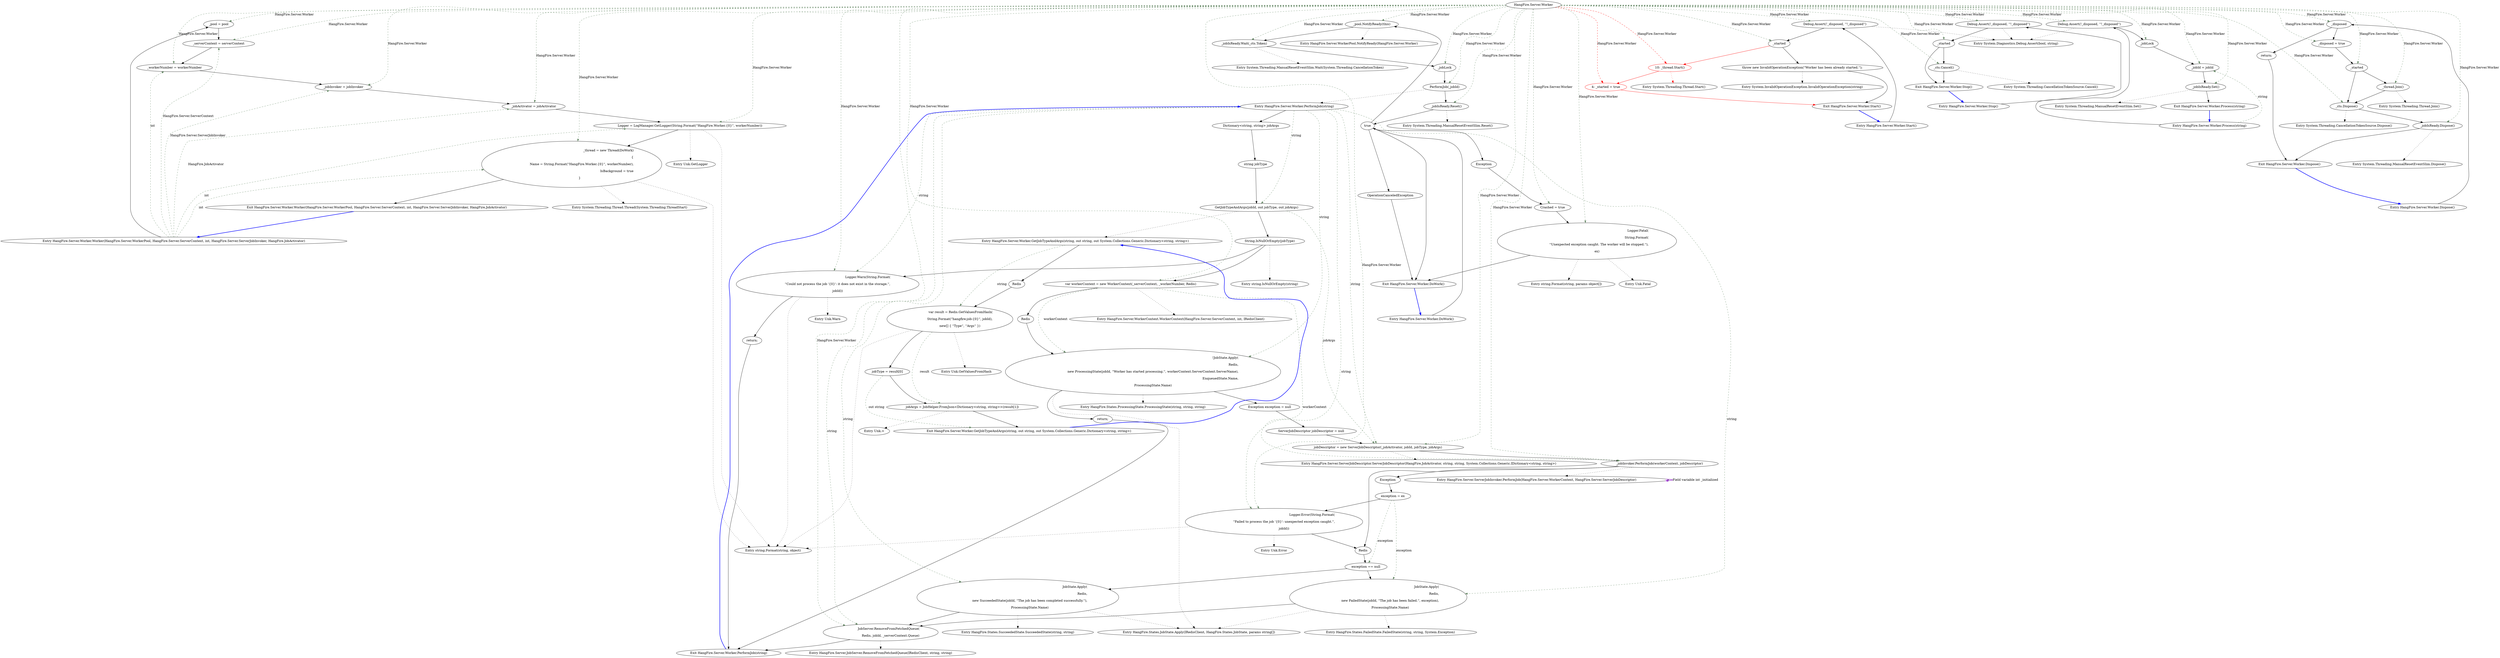 digraph  {
n107 [label="HangFire.Server.Worker", span=""];
n0 [cluster="HangFire.Server.Worker.Worker(HangFire.Server.WorkerPool, HangFire.Server.ServerContext, int, HangFire.Server.ServerJobInvoker, HangFire.JobActivator)", label="Entry HangFire.Server.Worker.Worker(HangFire.Server.WorkerPool, HangFire.Server.ServerContext, int, HangFire.Server.ServerJobInvoker, HangFire.JobActivator)", span="36-36"];
n1 [cluster="HangFire.Server.Worker.Worker(HangFire.Server.WorkerPool, HangFire.Server.ServerContext, int, HangFire.Server.ServerJobInvoker, HangFire.JobActivator)", label="_pool = pool", span="42-42"];
n2 [cluster="HangFire.Server.Worker.Worker(HangFire.Server.WorkerPool, HangFire.Server.ServerContext, int, HangFire.Server.ServerJobInvoker, HangFire.JobActivator)", label="_serverContext = serverContext", span="43-43"];
n3 [cluster="HangFire.Server.Worker.Worker(HangFire.Server.WorkerPool, HangFire.Server.ServerContext, int, HangFire.Server.ServerJobInvoker, HangFire.JobActivator)", label="_workerNumber = workerNumber", span="44-44"];
n4 [cluster="HangFire.Server.Worker.Worker(HangFire.Server.WorkerPool, HangFire.Server.ServerContext, int, HangFire.Server.ServerJobInvoker, HangFire.JobActivator)", label="_jobInvoker = jobInvoker", span="45-45"];
n5 [cluster="HangFire.Server.Worker.Worker(HangFire.Server.WorkerPool, HangFire.Server.ServerContext, int, HangFire.Server.ServerJobInvoker, HangFire.JobActivator)", label="_jobActivator = jobActivator", span="46-46"];
n6 [cluster="HangFire.Server.Worker.Worker(HangFire.Server.WorkerPool, HangFire.Server.ServerContext, int, HangFire.Server.ServerJobInvoker, HangFire.JobActivator)", label="Logger = LogManager.GetLogger(String.Format(''HangFire.Worker.{0}'', workerNumber))", span="48-48"];
n7 [cluster="HangFire.Server.Worker.Worker(HangFire.Server.WorkerPool, HangFire.Server.ServerContext, int, HangFire.Server.ServerJobInvoker, HangFire.JobActivator)", label="_thread = new Thread(DoWork)\r\n                {\r\n                    Name = String.Format(''HangFire.Worker.{0}'', workerNumber),\r\n                    IsBackground = true\r\n                }", span="50-54"];
n9 [cluster="string.Format(string, object)", label="Entry string.Format(string, object)", span="0-0"];
n10 [cluster="Unk.GetLogger", label="Entry Unk.GetLogger", span=""];
n8 [cluster="HangFire.Server.Worker.Worker(HangFire.Server.WorkerPool, HangFire.Server.ServerContext, int, HangFire.Server.ServerJobInvoker, HangFire.JobActivator)", label="Exit HangFire.Server.Worker.Worker(HangFire.Server.WorkerPool, HangFire.Server.ServerContext, int, HangFire.Server.ServerJobInvoker, HangFire.JobActivator)", span="36-36"];
n11 [cluster="System.Threading.Thread.Thread(System.Threading.ThreadStart)", label="Entry System.Threading.Thread.Thread(System.Threading.ThreadStart)", span="0-0"];
n12 [cluster="HangFire.Server.Worker.Start()", label="Entry HangFire.Server.Worker.Start()", span="57-57"];
n13 [cluster="HangFire.Server.Worker.Start()", label="Debug.Assert(!_disposed, ''!_disposed'')", span="59-59"];
n14 [cluster="HangFire.Server.Worker.Start()", label=_started, span="61-61"];
n19 [cluster="System.Diagnostics.Debug.Assert(bool, string)", label="Entry System.Diagnostics.Debug.Assert(bool, string)", span="0-0"];
n15 [cluster="HangFire.Server.Worker.Start()", label="throw new InvalidOperationException(''Worker has been already started.'');", span="63-63"];
n16 [cluster="HangFire.Server.Worker.Start()", color=red, community=0, label="10: _thread.Start()", span="66-66"];
n17 [cluster="HangFire.Server.Worker.Start()", color=red, community=0, label="4: _started = true", span="67-67"];
n21 [cluster="System.Threading.Thread.Start()", label="Entry System.Threading.Thread.Start()", span="0-0"];
n18 [cluster="HangFire.Server.Worker.Start()", label="Exit HangFire.Server.Worker.Start()", span="57-57"];
n20 [cluster="System.InvalidOperationException.InvalidOperationException(string)", label="Entry System.InvalidOperationException.InvalidOperationException(string)", span="0-0"];
n22 [cluster="HangFire.Server.Worker.Stop()", label="Entry HangFire.Server.Worker.Stop()", span="70-70"];
n23 [cluster="HangFire.Server.Worker.Stop()", label="Debug.Assert(!_disposed, ''!_disposed'')", span="72-72"];
n24 [cluster="HangFire.Server.Worker.Stop()", label=_started, span="74-74"];
n25 [cluster="HangFire.Server.Worker.Stop()", label="_cts.Cancel()", span="76-76"];
n26 [cluster="HangFire.Server.Worker.Stop()", label="Exit HangFire.Server.Worker.Stop()", span="70-70"];
n27 [cluster="System.Threading.CancellationTokenSource.Cancel()", label="Entry System.Threading.CancellationTokenSource.Cancel()", span="0-0"];
n28 [cluster="HangFire.Server.Worker.Process(string)", label="Entry HangFire.Server.Worker.Process(string)", span="98-98"];
n29 [cluster="HangFire.Server.Worker.Process(string)", label="Debug.Assert(!_disposed, ''!_disposed'')", span="100-100"];
n31 [cluster="HangFire.Server.Worker.Process(string)", label="_jobId = jobId", span="104-104"];
n30 [cluster="HangFire.Server.Worker.Process(string)", label=_jobLock, span="102-102"];
n32 [cluster="HangFire.Server.Worker.Process(string)", label="_jobIsReady.Set()", span="107-107"];
n33 [cluster="HangFire.Server.Worker.Process(string)", label="Exit HangFire.Server.Worker.Process(string)", span="98-98"];
n34 [cluster="System.Threading.ManualResetEventSlim.Set()", label="Entry System.Threading.ManualResetEventSlim.Set()", span="0-0"];
n35 [cluster="HangFire.Server.Worker.Dispose()", label="Entry HangFire.Server.Worker.Dispose()", span="110-110"];
n36 [cluster="HangFire.Server.Worker.Dispose()", label=_disposed, span="112-112"];
n37 [cluster="HangFire.Server.Worker.Dispose()", label="return;", span="113-113"];
n38 [cluster="HangFire.Server.Worker.Dispose()", label="_disposed = true", span="115-115"];
n39 [cluster="HangFire.Server.Worker.Dispose()", label=_started, span="117-117"];
n40 [cluster="HangFire.Server.Worker.Dispose()", label="_thread.Join()", span="119-119"];
n41 [cluster="HangFire.Server.Worker.Dispose()", label="_cts.Dispose()", span="122-122"];
n44 [cluster="System.Threading.Thread.Join()", label="Entry System.Threading.Thread.Join()", span="0-0"];
n42 [cluster="HangFire.Server.Worker.Dispose()", label="_jobIsReady.Dispose()", span="123-123"];
n45 [cluster="System.Threading.CancellationTokenSource.Dispose()", label="Entry System.Threading.CancellationTokenSource.Dispose()", span="0-0"];
n43 [cluster="HangFire.Server.Worker.Dispose()", label="Exit HangFire.Server.Worker.Dispose()", span="110-110"];
n46 [cluster="System.Threading.ManualResetEventSlim.Dispose()", label="Entry System.Threading.ManualResetEventSlim.Dispose()", span="0-0"];
n47 [cluster="HangFire.Server.Worker.DoWork()", label="Entry HangFire.Server.Worker.DoWork()", span="127-127"];
n48 [cluster="HangFire.Server.Worker.DoWork()", label=true, span="131-131"];
n49 [cluster="HangFire.Server.Worker.DoWork()", label="_pool.NotifyReady(this)", span="133-133"];
n54 [cluster="HangFire.Server.Worker.DoWork()", label=OperationCanceledException, span="143-143"];
n55 [cluster="HangFire.Server.Worker.DoWork()", label=Exception, span="146-146"];
n58 [cluster="HangFire.Server.Worker.DoWork()", label="Exit HangFire.Server.Worker.DoWork()", span="127-127"];
n50 [cluster="HangFire.Server.Worker.DoWork()", label="_jobIsReady.Wait(_cts.Token)", span="134-134"];
n59 [cluster="HangFire.Server.WorkerPool.NotifyReady(HangFire.Server.Worker)", label="Entry HangFire.Server.WorkerPool.NotifyReady(HangFire.Server.Worker)", span="80-80"];
n51 [cluster="HangFire.Server.Worker.DoWork()", label=_jobLock, span="136-136"];
n60 [cluster="System.Threading.ManualResetEventSlim.Wait(System.Threading.CancellationToken)", label="Entry System.Threading.ManualResetEventSlim.Wait(System.Threading.CancellationToken)", span="0-0"];
n52 [cluster="HangFire.Server.Worker.DoWork()", label="PerformJob(_jobId)", span="138-138"];
n53 [cluster="HangFire.Server.Worker.DoWork()", label="_jobIsReady.Reset()", span="139-139"];
n61 [cluster="HangFire.Server.Worker.PerformJob(string)", label="Entry HangFire.Server.Worker.PerformJob(string)", span="157-157"];
n62 [cluster="System.Threading.ManualResetEventSlim.Reset()", label="Entry System.Threading.ManualResetEventSlim.Reset()", span="0-0"];
n56 [cluster="HangFire.Server.Worker.DoWork()", label="Crashed = true", span="148-148"];
n57 [cluster="HangFire.Server.Worker.DoWork()", label="Logger.Fatal(\r\n                    String.Format(\r\n                        ''Unexpected exception caught. The worker will be stopped.''),\r\n                    ex)", span="149-152"];
n63 [cluster="string.Format(string, params object[])", label="Entry string.Format(string, params object[])", span="0-0"];
n64 [cluster="Unk.Fatal", label="Entry Unk.Fatal", span=""];
n65 [cluster="HangFire.Server.Worker.PerformJob(string)", label="Dictionary<string, string> jobArgs", span="159-159"];
n67 [cluster="HangFire.Server.Worker.PerformJob(string)", label="GetJobTypeAndArgs(jobId, out jobType, out jobArgs)", span="162-162"];
n69 [cluster="HangFire.Server.Worker.PerformJob(string)", label="Logger.Warn(String.Format(\r\n                    ''Could not process the job '{0}': it does not exist in the storage.'',\r\n                    jobId))", span="166-168"];
n73 [cluster="HangFire.Server.Worker.PerformJob(string)", label="!JobState.Apply(\r\n                    Redis,\r\n                    new ProcessingState(jobId, ''Worker has started processing.'', workerContext.ServerContext.ServerName),\r\n                    EnqueuedState.Name,\r\n                    ProcessingState.Name)", span="177-181"];
n77 [cluster="HangFire.Server.Worker.PerformJob(string)", label="jobDescriptor = new ServerJobDescriptor(_jobActivator, jobId, jobType, jobArgs)", span="196-196"];
n81 [cluster="HangFire.Server.Worker.PerformJob(string)", label="Logger.Error(String.Format(\r\n                    ''Failed to process the job '{0}': unexpected exception caught.'',\r\n                    jobId))", span="203-205"];
n84 [cluster="HangFire.Server.Worker.PerformJob(string)", label="JobState.Apply(\r\n                        Redis,\r\n                        new SucceededState(jobId, ''The job has been completed successfully.''),\r\n                        ProcessingState.Name)", span="225-228"];
n85 [cluster="HangFire.Server.Worker.PerformJob(string)", label="JobState.Apply(\r\n                        Redis,\r\n                        new FailedState(jobId, ''The job has been failed.'', exception),\r\n                        ProcessingState.Name)", span="232-235"];
n86 [cluster="HangFire.Server.Worker.PerformJob(string)", label="JobServer.RemoveFromFetchedQueue(\r\n                    Redis, jobId, _serverContext.Queue)", span="244-245"];
n66 [cluster="HangFire.Server.Worker.PerformJob(string)", label="string jobType", span="160-160"];
n68 [cluster="HangFire.Server.Worker.PerformJob(string)", label="String.IsNullOrEmpty(jobType)", span="164-164"];
n88 [cluster="HangFire.Server.Worker.GetJobTypeAndArgs(string, out string, out System.Collections.Generic.Dictionary<string, string>)", label="Entry HangFire.Server.Worker.GetJobTypeAndArgs(string, out string, out System.Collections.Generic.Dictionary<string, string>)", span="252-252"];
n71 [cluster="HangFire.Server.Worker.PerformJob(string)", label="var workerContext = new WorkerContext(_serverContext, _workerNumber, Redis)", span="173-173"];
n89 [cluster="string.IsNullOrEmpty(string)", label="Entry string.IsNullOrEmpty(string)", span="0-0"];
n70 [cluster="HangFire.Server.Worker.PerformJob(string)", label="return;", span="170-170"];
n90 [cluster="Unk.Warn", label="Entry Unk.Warn", span=""];
n72 [cluster="HangFire.Server.Worker.PerformJob(string)", label=Redis, span="175-175"];
n91 [cluster="HangFire.Server.WorkerContext.WorkerContext(HangFire.Server.ServerContext, int, IRedisClient)", label="Entry HangFire.Server.WorkerContext.WorkerContext(HangFire.Server.ServerContext, int, IRedisClient)", span="16-16"];
n78 [cluster="HangFire.Server.Worker.PerformJob(string)", label="_jobInvoker.PerformJob(workerContext, jobDescriptor)", span="197-197"];
n74 [cluster="HangFire.Server.Worker.PerformJob(string)", label="return;", span="183-183"];
n75 [cluster="HangFire.Server.Worker.PerformJob(string)", label="Exception exception = null", span="191-191"];
n92 [cluster="HangFire.States.ProcessingState.ProcessingState(string, string, string)", label="Entry HangFire.States.ProcessingState.ProcessingState(string, string, string)", span="10-10"];
n93 [cluster="HangFire.States.JobState.Apply(IRedisClient, HangFire.States.JobState, params string[])", label="Entry HangFire.States.JobState.Apply(IRedisClient, HangFire.States.JobState, params string[])", span="47-47"];
n76 [cluster="HangFire.Server.Worker.PerformJob(string)", label="ServerJobDescriptor jobDescriptor = null", span="193-193"];
n94 [cluster="HangFire.Server.ServerJobDescriptor.ServerJobDescriptor(HangFire.JobActivator, string, string, System.Collections.Generic.IDictionary<string, string>)", label="Entry HangFire.Server.ServerJobDescriptor.ServerJobDescriptor(HangFire.JobActivator, string, string, System.Collections.Generic.IDictionary<string, string>)", span="10-10"];
n79 [cluster="HangFire.Server.Worker.PerformJob(string)", label=Exception, span="199-199"];
n82 [cluster="HangFire.Server.Worker.PerformJob(string)", label=Redis, span="221-221"];
n95 [cluster="HangFire.Server.ServerJobInvoker.PerformJob(HangFire.Server.WorkerContext, HangFire.Server.ServerJobDescriptor)", label="Entry HangFire.Server.ServerJobInvoker.PerformJob(HangFire.Server.WorkerContext, HangFire.Server.ServerJobDescriptor)", span="33-33"];
n80 [cluster="HangFire.Server.Worker.PerformJob(string)", label="exception = ex", span="201-201"];
n83 [cluster="HangFire.Server.Worker.PerformJob(string)", label="exception == null", span="223-223"];
n96 [cluster="Unk.Error", label="Entry Unk.Error", span=""];
n98 [cluster="HangFire.States.FailedState.FailedState(string, string, System.Exception)", label="Entry HangFire.States.FailedState.FailedState(string, string, System.Exception)", span="10-10"];
n97 [cluster="HangFire.States.SucceededState.SucceededState(string, string)", label="Entry HangFire.States.SucceededState.SucceededState(string, string)", span="12-12"];
n87 [cluster="HangFire.Server.Worker.PerformJob(string)", label="Exit HangFire.Server.Worker.PerformJob(string)", span="157-157"];
n99 [cluster="HangFire.Server.JobServer.RemoveFromFetchedQueue(IRedisClient, string, string)", label="Entry HangFire.Server.JobServer.RemoveFromFetchedQueue(IRedisClient, string, string)", span="99-99"];
n100 [cluster="HangFire.Server.Worker.GetJobTypeAndArgs(string, out string, out System.Collections.Generic.Dictionary<string, string>)", label=Redis, span="254-254"];
n101 [cluster="HangFire.Server.Worker.GetJobTypeAndArgs(string, out string, out System.Collections.Generic.Dictionary<string, string>)", label="var result = Redis.GetValuesFromHash(\r\n                    String.Format(''hangfire:job:{0}'', jobId),\r\n                    new[] { ''Type'', ''Args'' })", span="256-258"];
n102 [cluster="HangFire.Server.Worker.GetJobTypeAndArgs(string, out string, out System.Collections.Generic.Dictionary<string, string>)", label="jobType = result[0]", span="260-260"];
n105 [cluster="Unk.GetValuesFromHash", label="Entry Unk.GetValuesFromHash", span=""];
n103 [cluster="HangFire.Server.Worker.GetJobTypeAndArgs(string, out string, out System.Collections.Generic.Dictionary<string, string>)", label="jobArgs = JobHelper.FromJson<Dictionary<string, string>>(result[1])", span="261-261"];
n104 [cluster="HangFire.Server.Worker.GetJobTypeAndArgs(string, out string, out System.Collections.Generic.Dictionary<string, string>)", label="Exit HangFire.Server.Worker.GetJobTypeAndArgs(string, out string, out System.Collections.Generic.Dictionary<string, string>)", span="252-252"];
n106 [cluster="Unk.>", label="Entry Unk.>", span=""];
n107 -> n1  [color=darkseagreen4, key=1, label="HangFire.Server.Worker", style=dashed];
n107 -> n2  [color=darkseagreen4, key=1, label="HangFire.Server.Worker", style=dashed];
n107 -> n3  [color=darkseagreen4, key=1, label="HangFire.Server.Worker", style=dashed];
n107 -> n4  [color=darkseagreen4, key=1, label="HangFire.Server.Worker", style=dashed];
n107 -> n5  [color=darkseagreen4, key=1, label="HangFire.Server.Worker", style=dashed];
n107 -> n6  [color=darkseagreen4, key=1, label="HangFire.Server.Worker", style=dashed];
n107 -> n7  [color=darkseagreen4, key=1, label="HangFire.Server.Worker", style=dashed];
n107 -> n13  [color=darkseagreen4, key=1, label="HangFire.Server.Worker", style=dashed];
n107 -> n14  [color=darkseagreen4, key=1, label="HangFire.Server.Worker", style=dashed];
n107 -> n16  [color=red, key=1, label="HangFire.Server.Worker", style=dashed];
n107 -> n17  [color=red, key=1, label="HangFire.Server.Worker", style=dashed];
n107 -> n23  [color=darkseagreen4, key=1, label="HangFire.Server.Worker", style=dashed];
n107 -> n24  [color=darkseagreen4, key=1, label="HangFire.Server.Worker", style=dashed];
n107 -> n25  [color=darkseagreen4, key=1, label="HangFire.Server.Worker", style=dashed];
n107 -> n29  [color=darkseagreen4, key=1, label="HangFire.Server.Worker", style=dashed];
n107 -> n30  [color=darkseagreen4, key=1, label="HangFire.Server.Worker", style=dashed];
n107 -> n31  [color=darkseagreen4, key=1, label="HangFire.Server.Worker", style=dashed];
n107 -> n32  [color=darkseagreen4, key=1, label="HangFire.Server.Worker", style=dashed];
n107 -> n36  [color=darkseagreen4, key=1, label="HangFire.Server.Worker", style=dashed];
n107 -> n38  [color=darkseagreen4, key=1, label="HangFire.Server.Worker", style=dashed];
n107 -> n39  [color=darkseagreen4, key=1, label="HangFire.Server.Worker", style=dashed];
n107 -> n40  [color=darkseagreen4, key=1, label="HangFire.Server.Worker", style=dashed];
n107 -> n41  [color=darkseagreen4, key=1, label="HangFire.Server.Worker", style=dashed];
n107 -> n42  [color=darkseagreen4, key=1, label="HangFire.Server.Worker", style=dashed];
n107 -> n49  [color=darkseagreen4, key=1, label="HangFire.Server.Worker", style=dashed];
n107 -> n50  [color=darkseagreen4, key=1, label="HangFire.Server.Worker", style=dashed];
n107 -> n51  [color=darkseagreen4, key=1, label="HangFire.Server.Worker", style=dashed];
n107 -> n52  [color=darkseagreen4, key=1, label="HangFire.Server.Worker", style=dashed];
n107 -> n53  [color=darkseagreen4, key=1, label="HangFire.Server.Worker", style=dashed];
n107 -> n56  [color=darkseagreen4, key=1, label="HangFire.Server.Worker", style=dashed];
n107 -> n57  [color=darkseagreen4, key=1, label="HangFire.Server.Worker", style=dashed];
n107 -> n69  [color=darkseagreen4, key=1, label="HangFire.Server.Worker", style=dashed];
n107 -> n71  [color=darkseagreen4, key=1, label="HangFire.Server.Worker", style=dashed];
n107 -> n77  [color=darkseagreen4, key=1, label="HangFire.Server.Worker", style=dashed];
n107 -> n78  [color=darkseagreen4, key=1, label="HangFire.Server.Worker", style=dashed];
n107 -> n81  [color=darkseagreen4, key=1, label="HangFire.Server.Worker", style=dashed];
n107 -> n86  [color=darkseagreen4, key=1, label="HangFire.Server.Worker", style=dashed];
n0 -> n1  [key=0, style=solid];
n0 -> n2  [color=darkseagreen4, key=1, label="HangFire.Server.ServerContext", style=dashed];
n0 -> n3  [color=darkseagreen4, key=1, label=int, style=dashed];
n0 -> n4  [color=darkseagreen4, key=1, label="HangFire.Server.ServerJobInvoker", style=dashed];
n0 -> n5  [color=darkseagreen4, key=1, label="HangFire.JobActivator", style=dashed];
n0 -> n6  [color=darkseagreen4, key=1, label=int, style=dashed];
n0 -> n7  [color=darkseagreen4, key=1, label=int, style=dashed];
n1 -> n2  [key=0, style=solid];
n2 -> n3  [key=0, style=solid];
n3 -> n4  [key=0, style=solid];
n4 -> n5  [key=0, style=solid];
n5 -> n6  [key=0, style=solid];
n6 -> n7  [key=0, style=solid];
n6 -> n9  [key=2, style=dotted];
n6 -> n10  [key=2, style=dotted];
n7 -> n8  [key=0, style=solid];
n7 -> n11  [key=2, style=dotted];
n7 -> n9  [key=2, style=dotted];
n8 -> n0  [color=blue, key=0, style=bold];
n12 -> n13  [key=0, style=solid];
n13 -> n14  [key=0, style=solid];
n13 -> n19  [key=2, style=dotted];
n14 -> n15  [key=0, style=solid];
n14 -> n16  [color=red, key=0, style=solid];
n15 -> n18  [key=0, style=solid];
n15 -> n20  [key=2, style=dotted];
n16 -> n17  [color=red, key=0, style=solid];
n16 -> n21  [color=red, key=2, style=dotted];
n17 -> n18  [color=red, key=0, style=solid];
n18 -> n12  [color=blue, key=0, style=bold];
n22 -> n23  [key=0, style=solid];
n23 -> n24  [key=0, style=solid];
n23 -> n19  [key=2, style=dotted];
n24 -> n25  [key=0, style=solid];
n24 -> n26  [key=0, style=solid];
n25 -> n26  [key=0, style=solid];
n25 -> n27  [key=2, style=dotted];
n26 -> n22  [color=blue, key=0, style=bold];
n28 -> n29  [key=0, style=solid];
n28 -> n31  [color=darkseagreen4, key=1, label=string, style=dashed];
n29 -> n30  [key=0, style=solid];
n29 -> n19  [key=2, style=dotted];
n31 -> n32  [key=0, style=solid];
n30 -> n31  [key=0, style=solid];
n32 -> n33  [key=0, style=solid];
n32 -> n34  [key=2, style=dotted];
n33 -> n28  [color=blue, key=0, style=bold];
n35 -> n36  [key=0, style=solid];
n36 -> n37  [key=0, style=solid];
n36 -> n38  [key=0, style=solid];
n37 -> n43  [key=0, style=solid];
n38 -> n39  [key=0, style=solid];
n39 -> n40  [key=0, style=solid];
n39 -> n41  [key=0, style=solid];
n40 -> n41  [key=0, style=solid];
n40 -> n44  [key=2, style=dotted];
n41 -> n42  [key=0, style=solid];
n41 -> n45  [key=2, style=dotted];
n42 -> n43  [key=0, style=solid];
n42 -> n46  [key=2, style=dotted];
n43 -> n35  [color=blue, key=0, style=bold];
n47 -> n48  [key=0, style=solid];
n48 -> n49  [key=0, style=solid];
n48 -> n54  [key=0, style=solid];
n48 -> n55  [key=0, style=solid];
n48 -> n58  [key=0, style=solid];
n49 -> n50  [key=0, style=solid];
n49 -> n59  [key=2, style=dotted];
n54 -> n58  [key=0, style=solid];
n55 -> n56  [key=0, style=solid];
n58 -> n47  [color=blue, key=0, style=bold];
n50 -> n51  [key=0, style=solid];
n50 -> n60  [key=2, style=dotted];
n51 -> n52  [key=0, style=solid];
n52 -> n53  [key=0, style=solid];
n52 -> n61  [key=2, style=dotted];
n53 -> n48  [key=0, style=solid];
n53 -> n62  [key=2, style=dotted];
n61 -> n65  [key=0, style=solid];
n61 -> n67  [color=darkseagreen4, key=1, label=string, style=dashed];
n61 -> n69  [color=darkseagreen4, key=1, label=string, style=dashed];
n61 -> n73  [color=darkseagreen4, key=1, label=string, style=dashed];
n61 -> n77  [color=darkseagreen4, key=1, label=string, style=dashed];
n61 -> n81  [color=darkseagreen4, key=1, label=string, style=dashed];
n61 -> n84  [color=darkseagreen4, key=1, label=string, style=dashed];
n61 -> n85  [color=darkseagreen4, key=1, label=string, style=dashed];
n61 -> n86  [color=darkseagreen4, key=1, label=string, style=dashed];
n56 -> n57  [key=0, style=solid];
n57 -> n58  [key=0, style=solid];
n57 -> n63  [key=2, style=dotted];
n57 -> n64  [key=2, style=dotted];
n65 -> n66  [key=0, style=solid];
n67 -> n68  [key=0, style=solid];
n67 -> n88  [key=2, style=dotted];
n67 -> n77  [color=darkseagreen4, key=1, label=jobArgs, style=dashed];
n69 -> n70  [key=0, style=solid];
n69 -> n9  [key=2, style=dotted];
n69 -> n90  [key=2, style=dotted];
n73 -> n74  [key=0, style=solid];
n73 -> n75  [key=0, style=solid];
n73 -> n92  [key=2, style=dotted];
n73 -> n93  [key=2, style=dotted];
n77 -> n78  [key=0, style=solid];
n77 -> n94  [key=2, style=dotted];
n81 -> n82  [key=0, style=solid];
n81 -> n9  [key=2, style=dotted];
n81 -> n96  [key=2, style=dotted];
n84 -> n86  [key=0, style=solid];
n84 -> n97  [key=2, style=dotted];
n84 -> n93  [key=2, style=dotted];
n85 -> n86  [key=0, style=solid];
n85 -> n98  [key=2, style=dotted];
n85 -> n93  [key=2, style=dotted];
n86 -> n87  [key=0, style=solid];
n86 -> n99  [key=2, style=dotted];
n66 -> n67  [key=0, style=solid];
n68 -> n69  [key=0, style=solid];
n68 -> n71  [key=0, style=solid];
n68 -> n89  [key=2, style=dotted];
n88 -> n100  [key=0, style=solid];
n88 -> n101  [color=darkseagreen4, key=1, label=string, style=dashed];
n71 -> n72  [key=0, style=solid];
n71 -> n91  [key=2, style=dotted];
n71 -> n73  [color=darkseagreen4, key=1, label=workerContext, style=dashed];
n71 -> n78  [color=darkseagreen4, key=1, label=workerContext, style=dashed];
n70 -> n87  [key=0, style=solid];
n72 -> n73  [key=0, style=solid];
n78 -> n79  [key=0, style=solid];
n78 -> n82  [key=0, style=solid];
n78 -> n95  [key=2, style=dotted];
n74 -> n87  [key=0, style=solid];
n75 -> n76  [key=0, style=solid];
n76 -> n77  [key=0, style=solid];
n79 -> n80  [key=0, style=solid];
n82 -> n83  [key=0, style=solid];
n95 -> n95  [color=darkorchid, key=3, label="Field variable int _initialized", style=bold];
n80 -> n81  [key=0, style=solid];
n80 -> n83  [color=darkseagreen4, key=1, label=exception, style=dashed];
n80 -> n85  [color=darkseagreen4, key=1, label=exception, style=dashed];
n83 -> n84  [key=0, style=solid];
n83 -> n85  [key=0, style=solid];
n87 -> n61  [color=blue, key=0, style=bold];
n100 -> n101  [key=0, style=solid];
n101 -> n102  [key=0, style=solid];
n101 -> n9  [key=2, style=dotted];
n101 -> n105  [key=2, style=dotted];
n101 -> n103  [color=darkseagreen4, key=1, label=result, style=dashed];
n102 -> n103  [key=0, style=solid];
n102 -> n104  [color=darkseagreen4, key=1, label="out string", style=dashed];
n103 -> n104  [key=0, style=solid];
n103 -> n106  [key=2, style=dotted];
n104 -> n88  [color=blue, key=0, style=bold];
}
